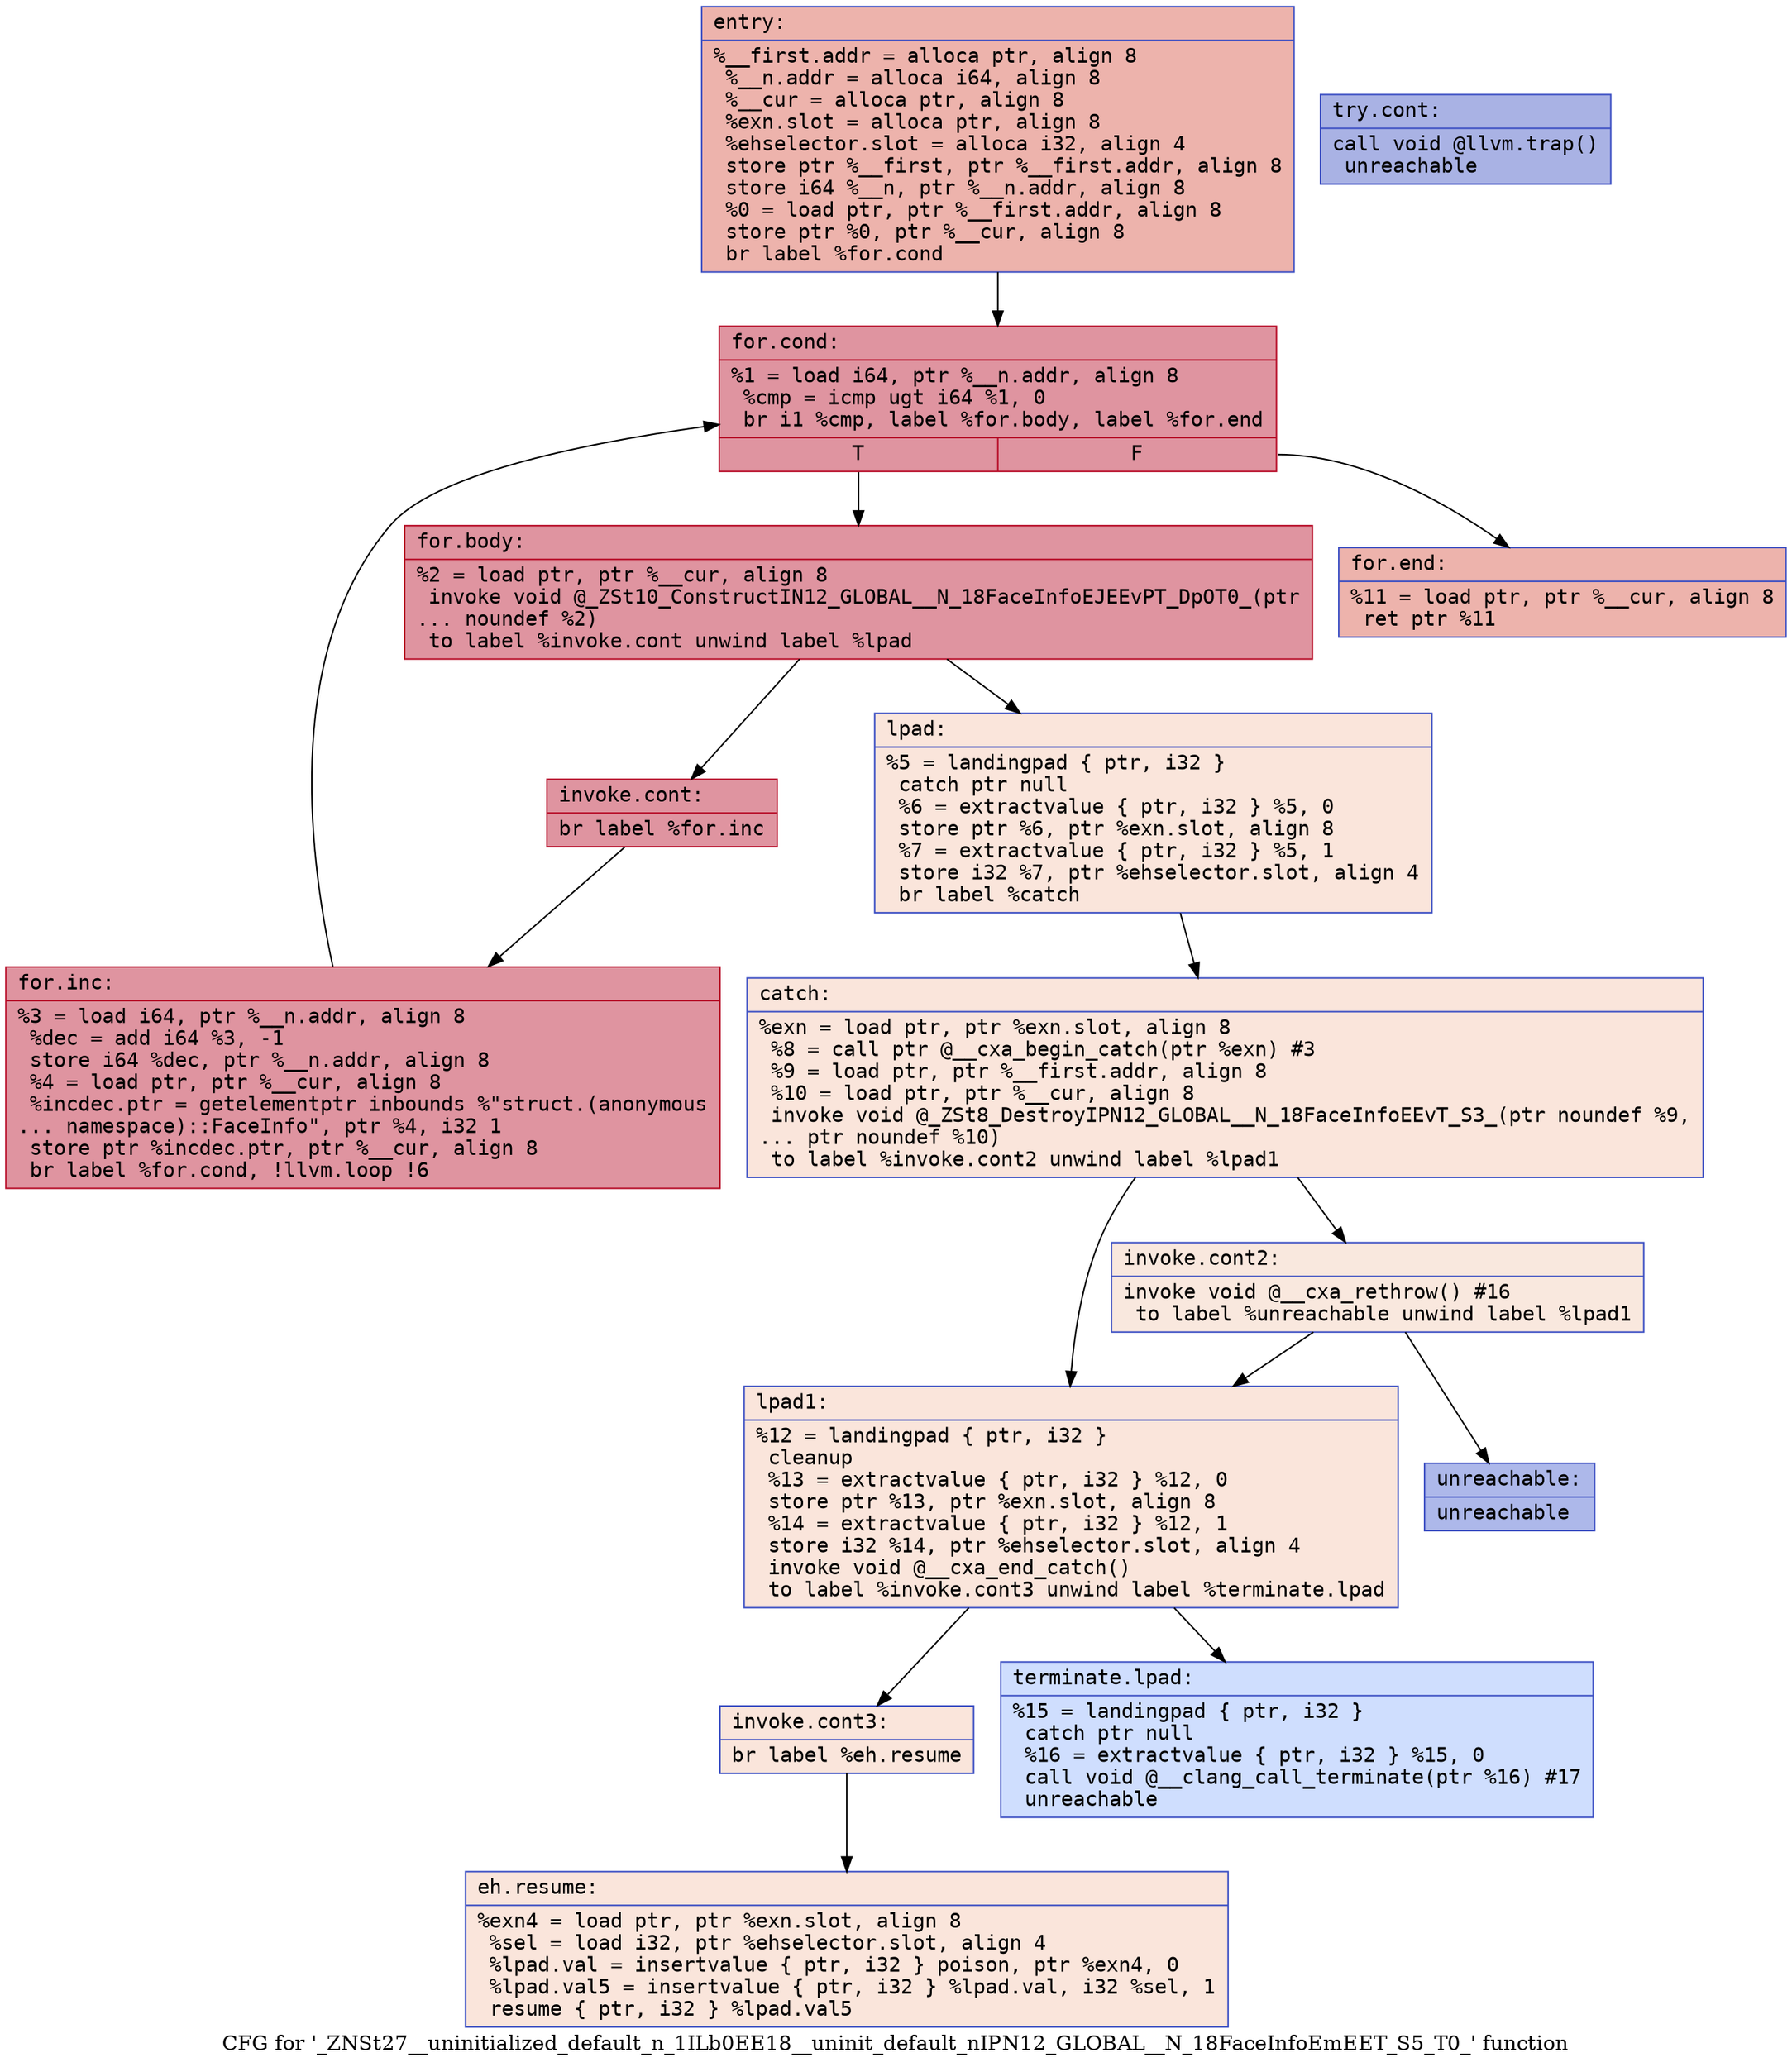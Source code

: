 digraph "CFG for '_ZNSt27__uninitialized_default_n_1ILb0EE18__uninit_default_nIPN12_GLOBAL__N_18FaceInfoEmEET_S5_T0_' function" {
	label="CFG for '_ZNSt27__uninitialized_default_n_1ILb0EE18__uninit_default_nIPN12_GLOBAL__N_18FaceInfoEmEET_S5_T0_' function";

	Node0x55dfe4c76190 [shape=record,color="#3d50c3ff", style=filled, fillcolor="#d6524470" fontname="Courier",label="{entry:\l|  %__first.addr = alloca ptr, align 8\l  %__n.addr = alloca i64, align 8\l  %__cur = alloca ptr, align 8\l  %exn.slot = alloca ptr, align 8\l  %ehselector.slot = alloca i32, align 4\l  store ptr %__first, ptr %__first.addr, align 8\l  store i64 %__n, ptr %__n.addr, align 8\l  %0 = load ptr, ptr %__first.addr, align 8\l  store ptr %0, ptr %__cur, align 8\l  br label %for.cond\l}"];
	Node0x55dfe4c76190 -> Node0x55dfe4c766d0[tooltip="entry -> for.cond\nProbability 100.00%" ];
	Node0x55dfe4c766d0 [shape=record,color="#b70d28ff", style=filled, fillcolor="#b70d2870" fontname="Courier",label="{for.cond:\l|  %1 = load i64, ptr %__n.addr, align 8\l  %cmp = icmp ugt i64 %1, 0\l  br i1 %cmp, label %for.body, label %for.end\l|{<s0>T|<s1>F}}"];
	Node0x55dfe4c766d0:s0 -> Node0x55dfe4c76880[tooltip="for.cond -> for.body\nProbability 96.88%" ];
	Node0x55dfe4c766d0:s1 -> Node0x55dfe4c76900[tooltip="for.cond -> for.end\nProbability 3.12%" ];
	Node0x55dfe4c76880 [shape=record,color="#b70d28ff", style=filled, fillcolor="#b70d2870" fontname="Courier",label="{for.body:\l|  %2 = load ptr, ptr %__cur, align 8\l  invoke void @_ZSt10_ConstructIN12_GLOBAL__N_18FaceInfoEJEEvPT_DpOT0_(ptr\l... noundef %2)\l          to label %invoke.cont unwind label %lpad\l}"];
	Node0x55dfe4c76880 -> Node0x55dfe4c76aa0[tooltip="for.body -> invoke.cont\nProbability 100.00%" ];
	Node0x55dfe4c76880 -> Node0x55dfe4c76cc0[tooltip="for.body -> lpad\nProbability 0.00%" ];
	Node0x55dfe4c76aa0 [shape=record,color="#b70d28ff", style=filled, fillcolor="#b70d2870" fontname="Courier",label="{invoke.cont:\l|  br label %for.inc\l}"];
	Node0x55dfe4c76aa0 -> Node0x55dfe4c76e80[tooltip="invoke.cont -> for.inc\nProbability 100.00%" ];
	Node0x55dfe4c76e80 [shape=record,color="#b70d28ff", style=filled, fillcolor="#b70d2870" fontname="Courier",label="{for.inc:\l|  %3 = load i64, ptr %__n.addr, align 8\l  %dec = add i64 %3, -1\l  store i64 %dec, ptr %__n.addr, align 8\l  %4 = load ptr, ptr %__cur, align 8\l  %incdec.ptr = getelementptr inbounds %\"struct.(anonymous\l... namespace)::FaceInfo\", ptr %4, i32 1\l  store ptr %incdec.ptr, ptr %__cur, align 8\l  br label %for.cond, !llvm.loop !6\l}"];
	Node0x55dfe4c76e80 -> Node0x55dfe4c766d0[tooltip="for.inc -> for.cond\nProbability 100.00%" ];
	Node0x55dfe4c76cc0 [shape=record,color="#3d50c3ff", style=filled, fillcolor="#f4c5ad70" fontname="Courier",label="{lpad:\l|  %5 = landingpad \{ ptr, i32 \}\l          catch ptr null\l  %6 = extractvalue \{ ptr, i32 \} %5, 0\l  store ptr %6, ptr %exn.slot, align 8\l  %7 = extractvalue \{ ptr, i32 \} %5, 1\l  store i32 %7, ptr %ehselector.slot, align 4\l  br label %catch\l}"];
	Node0x55dfe4c76cc0 -> Node0x55dfe4c77780[tooltip="lpad -> catch\nProbability 100.00%" ];
	Node0x55dfe4c77780 [shape=record,color="#3d50c3ff", style=filled, fillcolor="#f4c5ad70" fontname="Courier",label="{catch:\l|  %exn = load ptr, ptr %exn.slot, align 8\l  %8 = call ptr @__cxa_begin_catch(ptr %exn) #3\l  %9 = load ptr, ptr %__first.addr, align 8\l  %10 = load ptr, ptr %__cur, align 8\l  invoke void @_ZSt8_DestroyIPN12_GLOBAL__N_18FaceInfoEEvT_S3_(ptr noundef %9,\l... ptr noundef %10)\l          to label %invoke.cont2 unwind label %lpad1\l}"];
	Node0x55dfe4c77780 -> Node0x55dfe4c77b80[tooltip="catch -> invoke.cont2\nProbability 50.00%" ];
	Node0x55dfe4c77780 -> Node0x55dfe4c77bd0[tooltip="catch -> lpad1\nProbability 50.00%" ];
	Node0x55dfe4c77b80 [shape=record,color="#3d50c3ff", style=filled, fillcolor="#f2cab570" fontname="Courier",label="{invoke.cont2:\l|  invoke void @__cxa_rethrow() #16\l          to label %unreachable unwind label %lpad1\l}"];
	Node0x55dfe4c77b80 -> Node0x55dfe4c77f30[tooltip="invoke.cont2 -> unreachable\nProbability 0.00%" ];
	Node0x55dfe4c77b80 -> Node0x55dfe4c77bd0[tooltip="invoke.cont2 -> lpad1\nProbability 100.00%" ];
	Node0x55dfe4c76900 [shape=record,color="#3d50c3ff", style=filled, fillcolor="#d6524470" fontname="Courier",label="{for.end:\l|  %11 = load ptr, ptr %__cur, align 8\l  ret ptr %11\l}"];
	Node0x55dfe4c77bd0 [shape=record,color="#3d50c3ff", style=filled, fillcolor="#f4c5ad70" fontname="Courier",label="{lpad1:\l|  %12 = landingpad \{ ptr, i32 \}\l          cleanup\l  %13 = extractvalue \{ ptr, i32 \} %12, 0\l  store ptr %13, ptr %exn.slot, align 8\l  %14 = extractvalue \{ ptr, i32 \} %12, 1\l  store i32 %14, ptr %ehselector.slot, align 4\l  invoke void @__cxa_end_catch()\l          to label %invoke.cont3 unwind label %terminate.lpad\l}"];
	Node0x55dfe4c77bd0 -> Node0x55dfe4c78410[tooltip="lpad1 -> invoke.cont3\nProbability 100.00%" ];
	Node0x55dfe4c77bd0 -> Node0x55dfe4c78460[tooltip="lpad1 -> terminate.lpad\nProbability 0.00%" ];
	Node0x55dfe4c78410 [shape=record,color="#3d50c3ff", style=filled, fillcolor="#f4c5ad70" fontname="Courier",label="{invoke.cont3:\l|  br label %eh.resume\l}"];
	Node0x55dfe4c78410 -> Node0x55dfe4c78680[tooltip="invoke.cont3 -> eh.resume\nProbability 100.00%" ];
	Node0x55dfe4c76b90 [shape=record,color="#3d50c3ff", style=filled, fillcolor="#3d50c370" fontname="Courier",label="{try.cont:\l|  call void @llvm.trap()\l  unreachable\l}"];
	Node0x55dfe4c78680 [shape=record,color="#3d50c3ff", style=filled, fillcolor="#f4c5ad70" fontname="Courier",label="{eh.resume:\l|  %exn4 = load ptr, ptr %exn.slot, align 8\l  %sel = load i32, ptr %ehselector.slot, align 4\l  %lpad.val = insertvalue \{ ptr, i32 \} poison, ptr %exn4, 0\l  %lpad.val5 = insertvalue \{ ptr, i32 \} %lpad.val, i32 %sel, 1\l  resume \{ ptr, i32 \} %lpad.val5\l}"];
	Node0x55dfe4c78460 [shape=record,color="#3d50c3ff", style=filled, fillcolor="#93b5fe70" fontname="Courier",label="{terminate.lpad:\l|  %15 = landingpad \{ ptr, i32 \}\l          catch ptr null\l  %16 = extractvalue \{ ptr, i32 \} %15, 0\l  call void @__clang_call_terminate(ptr %16) #17\l  unreachable\l}"];
	Node0x55dfe4c77f30 [shape=record,color="#3d50c3ff", style=filled, fillcolor="#465ecf70" fontname="Courier",label="{unreachable:\l|  unreachable\l}"];
}
